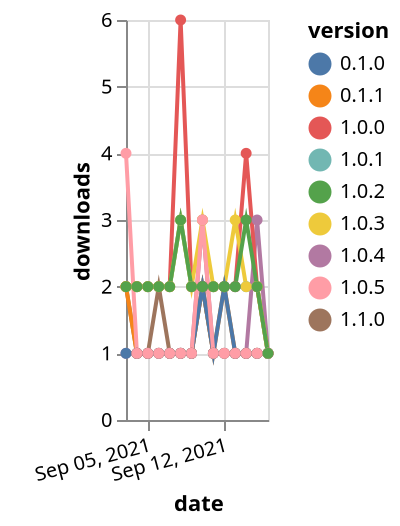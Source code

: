 {"$schema": "https://vega.github.io/schema/vega-lite/v5.json", "description": "A simple bar chart with embedded data.", "data": {"values": [{"date": "2021-09-03", "total": 156, "delta": 1, "version": "1.0.4"}, {"date": "2021-09-04", "total": 157, "delta": 1, "version": "1.0.4"}, {"date": "2021-09-05", "total": 158, "delta": 1, "version": "1.0.4"}, {"date": "2021-09-06", "total": 159, "delta": 1, "version": "1.0.4"}, {"date": "2021-09-07", "total": 160, "delta": 1, "version": "1.0.4"}, {"date": "2021-09-08", "total": 161, "delta": 1, "version": "1.0.4"}, {"date": "2021-09-09", "total": 162, "delta": 1, "version": "1.0.4"}, {"date": "2021-09-10", "total": 165, "delta": 3, "version": "1.0.4"}, {"date": "2021-09-11", "total": 166, "delta": 1, "version": "1.0.4"}, {"date": "2021-09-12", "total": 167, "delta": 1, "version": "1.0.4"}, {"date": "2021-09-13", "total": 168, "delta": 1, "version": "1.0.4"}, {"date": "2021-09-14", "total": 169, "delta": 1, "version": "1.0.4"}, {"date": "2021-09-15", "total": 172, "delta": 3, "version": "1.0.4"}, {"date": "2021-09-16", "total": 173, "delta": 1, "version": "1.0.4"}, {"date": "2021-09-03", "total": 58, "delta": 2, "version": "1.1.0"}, {"date": "2021-09-04", "total": 59, "delta": 1, "version": "1.1.0"}, {"date": "2021-09-05", "total": 60, "delta": 1, "version": "1.1.0"}, {"date": "2021-09-06", "total": 62, "delta": 2, "version": "1.1.0"}, {"date": "2021-09-07", "total": 63, "delta": 1, "version": "1.1.0"}, {"date": "2021-09-08", "total": 64, "delta": 1, "version": "1.1.0"}, {"date": "2021-09-09", "total": 65, "delta": 1, "version": "1.1.0"}, {"date": "2021-09-10", "total": 67, "delta": 2, "version": "1.1.0"}, {"date": "2021-09-11", "total": 68, "delta": 1, "version": "1.1.0"}, {"date": "2021-09-12", "total": 69, "delta": 1, "version": "1.1.0"}, {"date": "2021-09-13", "total": 70, "delta": 1, "version": "1.1.0"}, {"date": "2021-09-14", "total": 71, "delta": 1, "version": "1.1.0"}, {"date": "2021-09-15", "total": 72, "delta": 1, "version": "1.1.0"}, {"date": "2021-09-16", "total": 73, "delta": 1, "version": "1.1.0"}, {"date": "2021-09-03", "total": 494, "delta": 2, "version": "1.0.1"}, {"date": "2021-09-04", "total": 496, "delta": 2, "version": "1.0.1"}, {"date": "2021-09-05", "total": 498, "delta": 2, "version": "1.0.1"}, {"date": "2021-09-06", "total": 500, "delta": 2, "version": "1.0.1"}, {"date": "2021-09-07", "total": 502, "delta": 2, "version": "1.0.1"}, {"date": "2021-09-08", "total": 505, "delta": 3, "version": "1.0.1"}, {"date": "2021-09-09", "total": 507, "delta": 2, "version": "1.0.1"}, {"date": "2021-09-10", "total": 509, "delta": 2, "version": "1.0.1"}, {"date": "2021-09-11", "total": 511, "delta": 2, "version": "1.0.1"}, {"date": "2021-09-12", "total": 513, "delta": 2, "version": "1.0.1"}, {"date": "2021-09-13", "total": 515, "delta": 2, "version": "1.0.1"}, {"date": "2021-09-14", "total": 517, "delta": 2, "version": "1.0.1"}, {"date": "2021-09-15", "total": 519, "delta": 2, "version": "1.0.1"}, {"date": "2021-09-16", "total": 520, "delta": 1, "version": "1.0.1"}, {"date": "2021-09-03", "total": 682, "delta": 2, "version": "1.0.0"}, {"date": "2021-09-04", "total": 684, "delta": 2, "version": "1.0.0"}, {"date": "2021-09-05", "total": 686, "delta": 2, "version": "1.0.0"}, {"date": "2021-09-06", "total": 688, "delta": 2, "version": "1.0.0"}, {"date": "2021-09-07", "total": 690, "delta": 2, "version": "1.0.0"}, {"date": "2021-09-08", "total": 696, "delta": 6, "version": "1.0.0"}, {"date": "2021-09-09", "total": 698, "delta": 2, "version": "1.0.0"}, {"date": "2021-09-10", "total": 700, "delta": 2, "version": "1.0.0"}, {"date": "2021-09-11", "total": 702, "delta": 2, "version": "1.0.0"}, {"date": "2021-09-12", "total": 704, "delta": 2, "version": "1.0.0"}, {"date": "2021-09-13", "total": 706, "delta": 2, "version": "1.0.0"}, {"date": "2021-09-14", "total": 710, "delta": 4, "version": "1.0.0"}, {"date": "2021-09-15", "total": 712, "delta": 2, "version": "1.0.0"}, {"date": "2021-09-16", "total": 713, "delta": 1, "version": "1.0.0"}, {"date": "2021-09-03", "total": 292, "delta": 2, "version": "0.1.1"}, {"date": "2021-09-04", "total": 293, "delta": 1, "version": "0.1.1"}, {"date": "2021-09-05", "total": 294, "delta": 1, "version": "0.1.1"}, {"date": "2021-09-06", "total": 295, "delta": 1, "version": "0.1.1"}, {"date": "2021-09-07", "total": 296, "delta": 1, "version": "0.1.1"}, {"date": "2021-09-08", "total": 297, "delta": 1, "version": "0.1.1"}, {"date": "2021-09-09", "total": 298, "delta": 1, "version": "0.1.1"}, {"date": "2021-09-10", "total": 300, "delta": 2, "version": "0.1.1"}, {"date": "2021-09-11", "total": 301, "delta": 1, "version": "0.1.1"}, {"date": "2021-09-12", "total": 303, "delta": 2, "version": "0.1.1"}, {"date": "2021-09-13", "total": 304, "delta": 1, "version": "0.1.1"}, {"date": "2021-09-14", "total": 305, "delta": 1, "version": "0.1.1"}, {"date": "2021-09-15", "total": 306, "delta": 1, "version": "0.1.1"}, {"date": "2021-09-16", "total": 307, "delta": 1, "version": "0.1.1"}, {"date": "2021-09-03", "total": 387, "delta": 2, "version": "1.0.3"}, {"date": "2021-09-04", "total": 389, "delta": 2, "version": "1.0.3"}, {"date": "2021-09-05", "total": 391, "delta": 2, "version": "1.0.3"}, {"date": "2021-09-06", "total": 393, "delta": 2, "version": "1.0.3"}, {"date": "2021-09-07", "total": 395, "delta": 2, "version": "1.0.3"}, {"date": "2021-09-08", "total": 398, "delta": 3, "version": "1.0.3"}, {"date": "2021-09-09", "total": 400, "delta": 2, "version": "1.0.3"}, {"date": "2021-09-10", "total": 403, "delta": 3, "version": "1.0.3"}, {"date": "2021-09-11", "total": 405, "delta": 2, "version": "1.0.3"}, {"date": "2021-09-12", "total": 407, "delta": 2, "version": "1.0.3"}, {"date": "2021-09-13", "total": 410, "delta": 3, "version": "1.0.3"}, {"date": "2021-09-14", "total": 412, "delta": 2, "version": "1.0.3"}, {"date": "2021-09-15", "total": 414, "delta": 2, "version": "1.0.3"}, {"date": "2021-09-16", "total": 415, "delta": 1, "version": "1.0.3"}, {"date": "2021-09-03", "total": 171, "delta": 1, "version": "0.1.0"}, {"date": "2021-09-04", "total": 172, "delta": 1, "version": "0.1.0"}, {"date": "2021-09-05", "total": 173, "delta": 1, "version": "0.1.0"}, {"date": "2021-09-06", "total": 174, "delta": 1, "version": "0.1.0"}, {"date": "2021-09-07", "total": 175, "delta": 1, "version": "0.1.0"}, {"date": "2021-09-08", "total": 176, "delta": 1, "version": "0.1.0"}, {"date": "2021-09-09", "total": 177, "delta": 1, "version": "0.1.0"}, {"date": "2021-09-10", "total": 179, "delta": 2, "version": "0.1.0"}, {"date": "2021-09-11", "total": 180, "delta": 1, "version": "0.1.0"}, {"date": "2021-09-12", "total": 182, "delta": 2, "version": "0.1.0"}, {"date": "2021-09-13", "total": 183, "delta": 1, "version": "0.1.0"}, {"date": "2021-09-14", "total": 184, "delta": 1, "version": "0.1.0"}, {"date": "2021-09-15", "total": 185, "delta": 1, "version": "0.1.0"}, {"date": "2021-09-16", "total": 186, "delta": 1, "version": "0.1.0"}, {"date": "2021-09-03", "total": 136, "delta": 4, "version": "1.0.5"}, {"date": "2021-09-04", "total": 137, "delta": 1, "version": "1.0.5"}, {"date": "2021-09-05", "total": 138, "delta": 1, "version": "1.0.5"}, {"date": "2021-09-06", "total": 139, "delta": 1, "version": "1.0.5"}, {"date": "2021-09-07", "total": 140, "delta": 1, "version": "1.0.5"}, {"date": "2021-09-08", "total": 141, "delta": 1, "version": "1.0.5"}, {"date": "2021-09-09", "total": 142, "delta": 1, "version": "1.0.5"}, {"date": "2021-09-10", "total": 145, "delta": 3, "version": "1.0.5"}, {"date": "2021-09-11", "total": 146, "delta": 1, "version": "1.0.5"}, {"date": "2021-09-12", "total": 147, "delta": 1, "version": "1.0.5"}, {"date": "2021-09-13", "total": 148, "delta": 1, "version": "1.0.5"}, {"date": "2021-09-14", "total": 149, "delta": 1, "version": "1.0.5"}, {"date": "2021-09-15", "total": 150, "delta": 1, "version": "1.0.5"}, {"date": "2021-09-16", "total": 151, "delta": 1, "version": "1.0.5"}, {"date": "2021-09-03", "total": 453, "delta": 2, "version": "1.0.2"}, {"date": "2021-09-04", "total": 455, "delta": 2, "version": "1.0.2"}, {"date": "2021-09-05", "total": 457, "delta": 2, "version": "1.0.2"}, {"date": "2021-09-06", "total": 459, "delta": 2, "version": "1.0.2"}, {"date": "2021-09-07", "total": 461, "delta": 2, "version": "1.0.2"}, {"date": "2021-09-08", "total": 464, "delta": 3, "version": "1.0.2"}, {"date": "2021-09-09", "total": 466, "delta": 2, "version": "1.0.2"}, {"date": "2021-09-10", "total": 468, "delta": 2, "version": "1.0.2"}, {"date": "2021-09-11", "total": 470, "delta": 2, "version": "1.0.2"}, {"date": "2021-09-12", "total": 472, "delta": 2, "version": "1.0.2"}, {"date": "2021-09-13", "total": 474, "delta": 2, "version": "1.0.2"}, {"date": "2021-09-14", "total": 477, "delta": 3, "version": "1.0.2"}, {"date": "2021-09-15", "total": 479, "delta": 2, "version": "1.0.2"}, {"date": "2021-09-16", "total": 480, "delta": 1, "version": "1.0.2"}]}, "width": "container", "mark": {"type": "line", "point": {"filled": true}}, "encoding": {"x": {"field": "date", "type": "temporal", "timeUnit": "yearmonthdate", "title": "date", "axis": {"labelAngle": -15}}, "y": {"field": "delta", "type": "quantitative", "title": "downloads"}, "color": {"field": "version", "type": "nominal"}, "tooltip": {"field": "delta"}}}